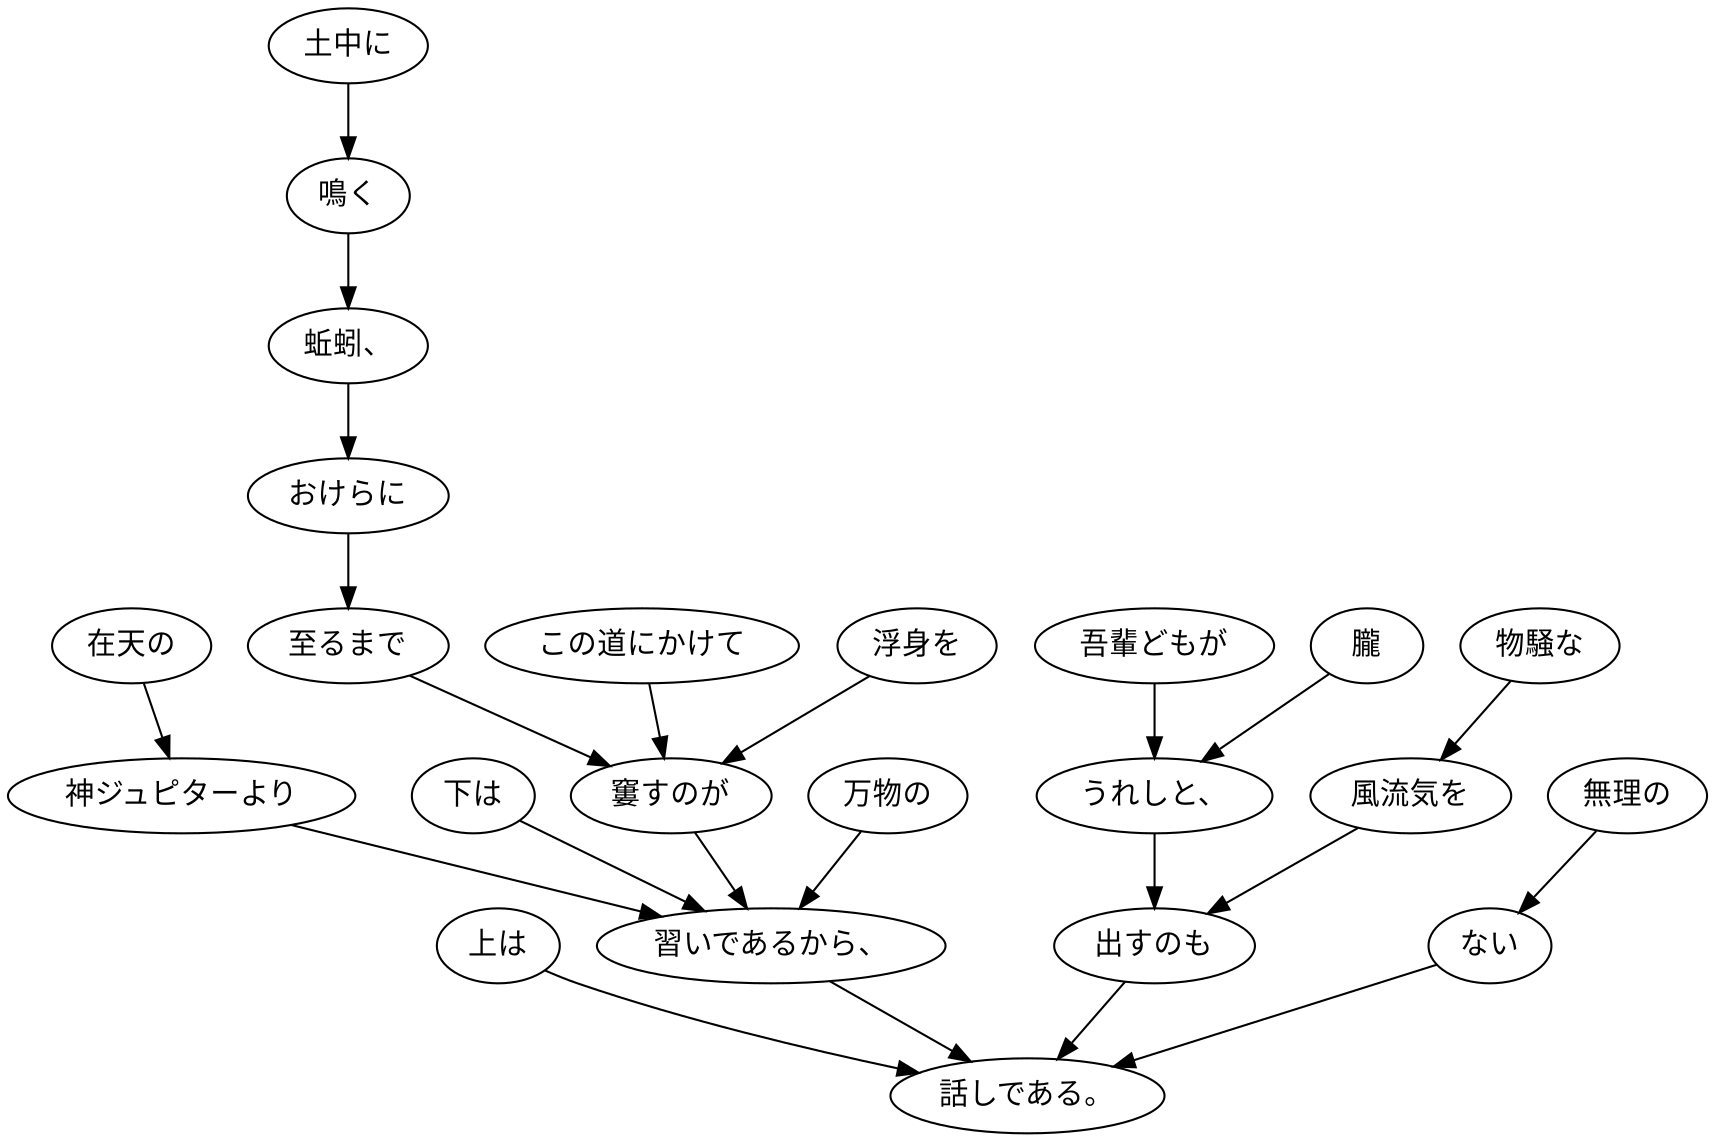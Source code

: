 digraph graph2664 {
	node0 [label="上は"];
	node1 [label="在天の"];
	node2 [label="神ジュピターより"];
	node3 [label="下は"];
	node4 [label="土中に"];
	node5 [label="鳴く"];
	node6 [label="蚯蚓、"];
	node7 [label="おけらに"];
	node8 [label="至るまで"];
	node9 [label="この道にかけて"];
	node10 [label="浮身を"];
	node11 [label="窶すのが"];
	node12 [label="万物の"];
	node13 [label="習いであるから、"];
	node14 [label="吾輩どもが"];
	node15 [label="朧"];
	node16 [label="うれしと、"];
	node17 [label="物騒な"];
	node18 [label="風流気を"];
	node19 [label="出すのも"];
	node20 [label="無理の"];
	node21 [label="ない"];
	node22 [label="話しである。"];
	node0 -> node22;
	node1 -> node2;
	node2 -> node13;
	node3 -> node13;
	node4 -> node5;
	node5 -> node6;
	node6 -> node7;
	node7 -> node8;
	node8 -> node11;
	node9 -> node11;
	node10 -> node11;
	node11 -> node13;
	node12 -> node13;
	node13 -> node22;
	node14 -> node16;
	node15 -> node16;
	node16 -> node19;
	node17 -> node18;
	node18 -> node19;
	node19 -> node22;
	node20 -> node21;
	node21 -> node22;
}
